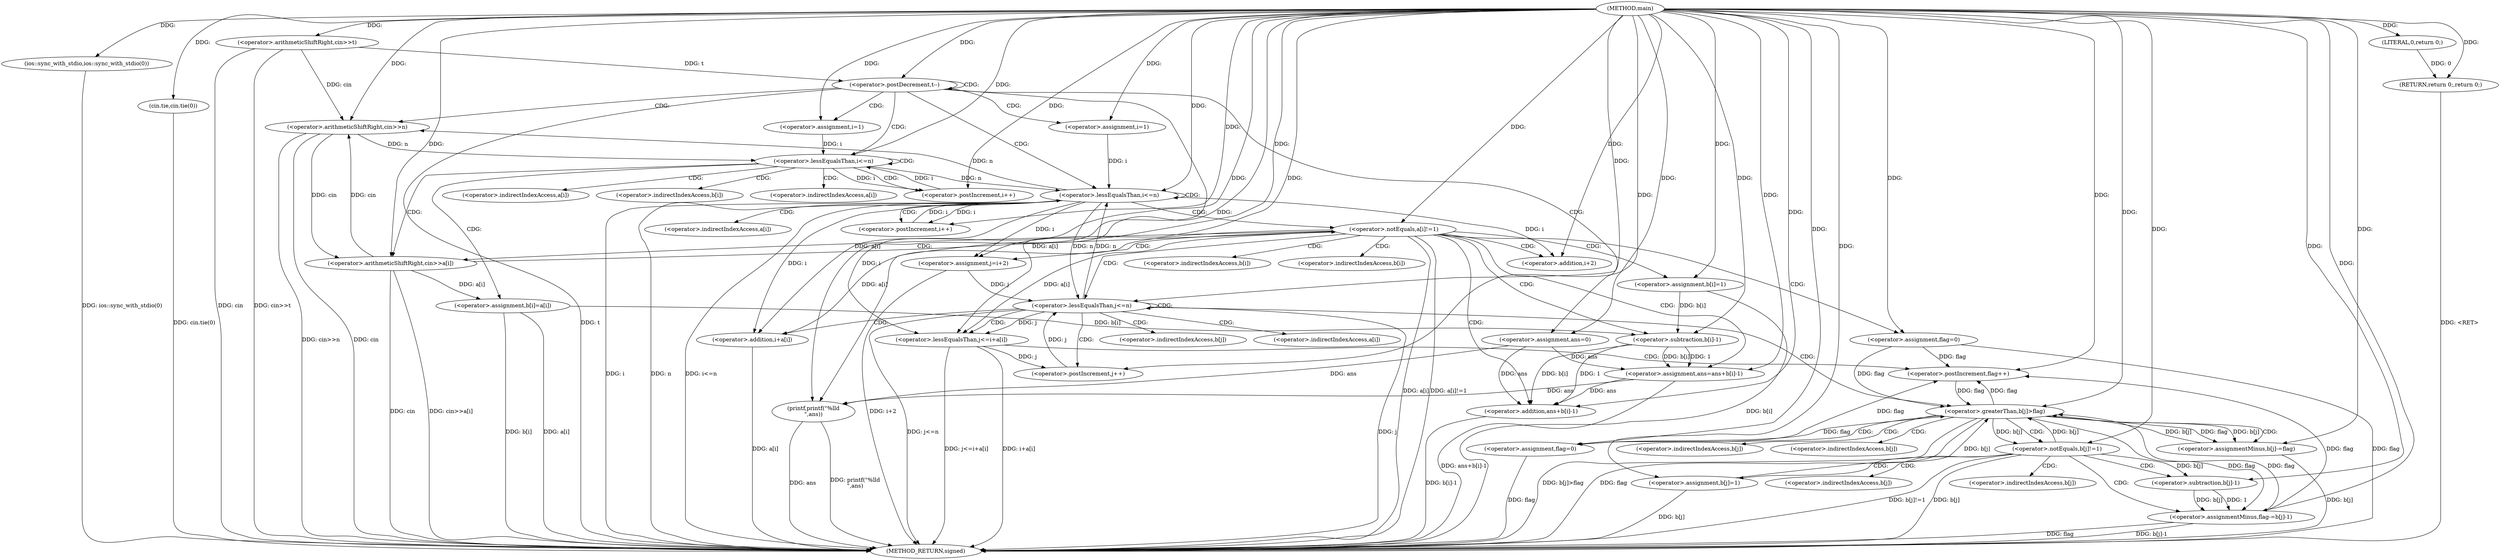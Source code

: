 digraph "main" {  
"1000106" [label = "(METHOD,main)" ]
"1000249" [label = "(METHOD_RETURN,signed)" ]
"1000108" [label = "(ios::sync_with_stdio,ios::sync_with_stdio(0))" ]
"1000110" [label = "(cin.tie,cin.tie(0))" ]
"1000112" [label = "(<operator>.arithmeticShiftRight,cin>>t)" ]
"1000247" [label = "(RETURN,return 0;,return 0;)" ]
"1000116" [label = "(<operator>.postDecrement,t--)" ]
"1000248" [label = "(LITERAL,0,return 0;)" ]
"1000119" [label = "(<operator>.arithmeticShiftRight,cin>>n)" ]
"1000146" [label = "(<operator>.assignment,ans=0)" ]
"1000244" [label = "(printf,printf(\"%lld\n\",ans))" ]
"1000124" [label = "(<operator>.assignment,i=1)" ]
"1000127" [label = "(<operator>.lessEqualsThan,i<=n)" ]
"1000130" [label = "(<operator>.postIncrement,i++)" ]
"1000151" [label = "(<operator>.assignment,i=1)" ]
"1000154" [label = "(<operator>.lessEqualsThan,i<=n)" ]
"1000157" [label = "(<operator>.postIncrement,i++)" ]
"1000133" [label = "(<operator>.arithmeticShiftRight,cin>>a[i])" ]
"1000138" [label = "(<operator>.assignment,b[i]=a[i])" ]
"1000161" [label = "(<operator>.notEquals,a[i]!=1)" ]
"1000167" [label = "(<operator>.assignment,ans=ans+b[i]-1)" ]
"1000177" [label = "(<operator>.assignment,flag=0)" ]
"1000239" [label = "(<operator>.assignment,b[i]=1)" ]
"1000182" [label = "(<operator>.assignment,j=i+2)" ]
"1000187" [label = "(<operator>.lessEqualsThan,j<=n)" ]
"1000190" [label = "(<operator>.postIncrement,j++)" ]
"1000169" [label = "(<operator>.addition,ans+b[i]-1)" ]
"1000171" [label = "(<operator>.subtraction,b[i]-1)" ]
"1000184" [label = "(<operator>.addition,i+2)" ]
"1000194" [label = "(<operator>.lessEqualsThan,j<=i+a[i])" ]
"1000201" [label = "(<operator>.postIncrement,flag++)" ]
"1000204" [label = "(<operator>.greaterThan,b[j]>flag)" ]
"1000210" [label = "(<operator>.assignmentMinus,b[j]-=flag)" ]
"1000215" [label = "(<operator>.assignment,flag=0)" ]
"1000196" [label = "(<operator>.addition,i+a[i])" ]
"1000221" [label = "(<operator>.notEquals,b[j]!=1)" ]
"1000227" [label = "(<operator>.assignmentMinus,flag-=b[j]-1)" ]
"1000234" [label = "(<operator>.assignment,b[j]=1)" ]
"1000229" [label = "(<operator>.subtraction,b[j]-1)" ]
"1000135" [label = "(<operator>.indirectIndexAccess,a[i])" ]
"1000139" [label = "(<operator>.indirectIndexAccess,b[i])" ]
"1000142" [label = "(<operator>.indirectIndexAccess,a[i])" ]
"1000162" [label = "(<operator>.indirectIndexAccess,a[i])" ]
"1000240" [label = "(<operator>.indirectIndexAccess,b[i])" ]
"1000172" [label = "(<operator>.indirectIndexAccess,b[i])" ]
"1000205" [label = "(<operator>.indirectIndexAccess,b[j])" ]
"1000198" [label = "(<operator>.indirectIndexAccess,a[i])" ]
"1000211" [label = "(<operator>.indirectIndexAccess,b[j])" ]
"1000222" [label = "(<operator>.indirectIndexAccess,b[j])" ]
"1000235" [label = "(<operator>.indirectIndexAccess,b[j])" ]
"1000230" [label = "(<operator>.indirectIndexAccess,b[j])" ]
  "1000247" -> "1000249"  [ label = "DDG: <RET>"] 
  "1000108" -> "1000249"  [ label = "DDG: ios::sync_with_stdio(0)"] 
  "1000110" -> "1000249"  [ label = "DDG: cin.tie(0)"] 
  "1000112" -> "1000249"  [ label = "DDG: cin"] 
  "1000112" -> "1000249"  [ label = "DDG: cin>>t"] 
  "1000116" -> "1000249"  [ label = "DDG: t"] 
  "1000119" -> "1000249"  [ label = "DDG: cin"] 
  "1000119" -> "1000249"  [ label = "DDG: cin>>n"] 
  "1000154" -> "1000249"  [ label = "DDG: i"] 
  "1000154" -> "1000249"  [ label = "DDG: n"] 
  "1000154" -> "1000249"  [ label = "DDG: i<=n"] 
  "1000244" -> "1000249"  [ label = "DDG: ans"] 
  "1000244" -> "1000249"  [ label = "DDG: printf(\"%lld\n\",ans)"] 
  "1000161" -> "1000249"  [ label = "DDG: a[i]"] 
  "1000161" -> "1000249"  [ label = "DDG: a[i]!=1"] 
  "1000169" -> "1000249"  [ label = "DDG: b[i]-1"] 
  "1000167" -> "1000249"  [ label = "DDG: ans+b[i]-1"] 
  "1000177" -> "1000249"  [ label = "DDG: flag"] 
  "1000182" -> "1000249"  [ label = "DDG: i+2"] 
  "1000187" -> "1000249"  [ label = "DDG: j"] 
  "1000187" -> "1000249"  [ label = "DDG: j<=n"] 
  "1000239" -> "1000249"  [ label = "DDG: b[i]"] 
  "1000196" -> "1000249"  [ label = "DDG: a[i]"] 
  "1000194" -> "1000249"  [ label = "DDG: i+a[i]"] 
  "1000194" -> "1000249"  [ label = "DDG: j<=i+a[i]"] 
  "1000204" -> "1000249"  [ label = "DDG: flag"] 
  "1000204" -> "1000249"  [ label = "DDG: b[j]>flag"] 
  "1000221" -> "1000249"  [ label = "DDG: b[j]"] 
  "1000221" -> "1000249"  [ label = "DDG: b[j]!=1"] 
  "1000227" -> "1000249"  [ label = "DDG: flag"] 
  "1000227" -> "1000249"  [ label = "DDG: b[j]-1"] 
  "1000234" -> "1000249"  [ label = "DDG: b[j]"] 
  "1000210" -> "1000249"  [ label = "DDG: b[j]"] 
  "1000215" -> "1000249"  [ label = "DDG: flag"] 
  "1000133" -> "1000249"  [ label = "DDG: cin"] 
  "1000133" -> "1000249"  [ label = "DDG: cin>>a[i]"] 
  "1000138" -> "1000249"  [ label = "DDG: b[i]"] 
  "1000138" -> "1000249"  [ label = "DDG: a[i]"] 
  "1000248" -> "1000247"  [ label = "DDG: 0"] 
  "1000106" -> "1000247"  [ label = "DDG: "] 
  "1000106" -> "1000108"  [ label = "DDG: "] 
  "1000106" -> "1000110"  [ label = "DDG: "] 
  "1000106" -> "1000112"  [ label = "DDG: "] 
  "1000106" -> "1000248"  [ label = "DDG: "] 
  "1000112" -> "1000116"  [ label = "DDG: t"] 
  "1000106" -> "1000116"  [ label = "DDG: "] 
  "1000106" -> "1000146"  [ label = "DDG: "] 
  "1000112" -> "1000119"  [ label = "DDG: cin"] 
  "1000133" -> "1000119"  [ label = "DDG: cin"] 
  "1000106" -> "1000119"  [ label = "DDG: "] 
  "1000154" -> "1000119"  [ label = "DDG: n"] 
  "1000106" -> "1000124"  [ label = "DDG: "] 
  "1000106" -> "1000151"  [ label = "DDG: "] 
  "1000106" -> "1000244"  [ label = "DDG: "] 
  "1000146" -> "1000244"  [ label = "DDG: ans"] 
  "1000167" -> "1000244"  [ label = "DDG: ans"] 
  "1000124" -> "1000127"  [ label = "DDG: i"] 
  "1000130" -> "1000127"  [ label = "DDG: i"] 
  "1000106" -> "1000127"  [ label = "DDG: "] 
  "1000119" -> "1000127"  [ label = "DDG: n"] 
  "1000127" -> "1000130"  [ label = "DDG: i"] 
  "1000106" -> "1000130"  [ label = "DDG: "] 
  "1000133" -> "1000138"  [ label = "DDG: a[i]"] 
  "1000151" -> "1000154"  [ label = "DDG: i"] 
  "1000157" -> "1000154"  [ label = "DDG: i"] 
  "1000106" -> "1000154"  [ label = "DDG: "] 
  "1000127" -> "1000154"  [ label = "DDG: n"] 
  "1000187" -> "1000154"  [ label = "DDG: n"] 
  "1000154" -> "1000157"  [ label = "DDG: i"] 
  "1000106" -> "1000157"  [ label = "DDG: "] 
  "1000119" -> "1000133"  [ label = "DDG: cin"] 
  "1000106" -> "1000133"  [ label = "DDG: "] 
  "1000161" -> "1000133"  [ label = "DDG: a[i]"] 
  "1000133" -> "1000161"  [ label = "DDG: a[i]"] 
  "1000106" -> "1000161"  [ label = "DDG: "] 
  "1000146" -> "1000167"  [ label = "DDG: ans"] 
  "1000106" -> "1000167"  [ label = "DDG: "] 
  "1000171" -> "1000167"  [ label = "DDG: b[i]"] 
  "1000171" -> "1000167"  [ label = "DDG: 1"] 
  "1000106" -> "1000177"  [ label = "DDG: "] 
  "1000106" -> "1000239"  [ label = "DDG: "] 
  "1000106" -> "1000182"  [ label = "DDG: "] 
  "1000154" -> "1000182"  [ label = "DDG: i"] 
  "1000146" -> "1000169"  [ label = "DDG: ans"] 
  "1000167" -> "1000169"  [ label = "DDG: ans"] 
  "1000106" -> "1000169"  [ label = "DDG: "] 
  "1000171" -> "1000169"  [ label = "DDG: b[i]"] 
  "1000171" -> "1000169"  [ label = "DDG: 1"] 
  "1000182" -> "1000187"  [ label = "DDG: j"] 
  "1000190" -> "1000187"  [ label = "DDG: j"] 
  "1000106" -> "1000187"  [ label = "DDG: "] 
  "1000154" -> "1000187"  [ label = "DDG: n"] 
  "1000194" -> "1000190"  [ label = "DDG: j"] 
  "1000106" -> "1000190"  [ label = "DDG: "] 
  "1000239" -> "1000171"  [ label = "DDG: b[i]"] 
  "1000138" -> "1000171"  [ label = "DDG: b[i]"] 
  "1000106" -> "1000171"  [ label = "DDG: "] 
  "1000154" -> "1000184"  [ label = "DDG: i"] 
  "1000106" -> "1000184"  [ label = "DDG: "] 
  "1000187" -> "1000194"  [ label = "DDG: j"] 
  "1000106" -> "1000194"  [ label = "DDG: "] 
  "1000161" -> "1000194"  [ label = "DDG: a[i]"] 
  "1000154" -> "1000194"  [ label = "DDG: i"] 
  "1000177" -> "1000201"  [ label = "DDG: flag"] 
  "1000204" -> "1000201"  [ label = "DDG: flag"] 
  "1000227" -> "1000201"  [ label = "DDG: flag"] 
  "1000215" -> "1000201"  [ label = "DDG: flag"] 
  "1000106" -> "1000201"  [ label = "DDG: "] 
  "1000221" -> "1000204"  [ label = "DDG: b[j]"] 
  "1000234" -> "1000204"  [ label = "DDG: b[j]"] 
  "1000210" -> "1000204"  [ label = "DDG: b[j]"] 
  "1000177" -> "1000204"  [ label = "DDG: flag"] 
  "1000201" -> "1000204"  [ label = "DDG: flag"] 
  "1000227" -> "1000204"  [ label = "DDG: flag"] 
  "1000215" -> "1000204"  [ label = "DDG: flag"] 
  "1000106" -> "1000204"  [ label = "DDG: "] 
  "1000204" -> "1000210"  [ label = "DDG: flag"] 
  "1000106" -> "1000210"  [ label = "DDG: "] 
  "1000106" -> "1000215"  [ label = "DDG: "] 
  "1000106" -> "1000196"  [ label = "DDG: "] 
  "1000154" -> "1000196"  [ label = "DDG: i"] 
  "1000161" -> "1000196"  [ label = "DDG: a[i]"] 
  "1000204" -> "1000210"  [ label = "DDG: b[j]"] 
  "1000204" -> "1000221"  [ label = "DDG: b[j]"] 
  "1000106" -> "1000221"  [ label = "DDG: "] 
  "1000229" -> "1000227"  [ label = "DDG: b[j]"] 
  "1000229" -> "1000227"  [ label = "DDG: 1"] 
  "1000106" -> "1000234"  [ label = "DDG: "] 
  "1000204" -> "1000227"  [ label = "DDG: flag"] 
  "1000106" -> "1000227"  [ label = "DDG: "] 
  "1000221" -> "1000229"  [ label = "DDG: b[j]"] 
  "1000106" -> "1000229"  [ label = "DDG: "] 
  "1000116" -> "1000127"  [ label = "CDG: "] 
  "1000116" -> "1000244"  [ label = "CDG: "] 
  "1000116" -> "1000116"  [ label = "CDG: "] 
  "1000116" -> "1000154"  [ label = "CDG: "] 
  "1000116" -> "1000151"  [ label = "CDG: "] 
  "1000116" -> "1000146"  [ label = "CDG: "] 
  "1000116" -> "1000119"  [ label = "CDG: "] 
  "1000116" -> "1000124"  [ label = "CDG: "] 
  "1000127" -> "1000127"  [ label = "CDG: "] 
  "1000127" -> "1000142"  [ label = "CDG: "] 
  "1000127" -> "1000139"  [ label = "CDG: "] 
  "1000127" -> "1000133"  [ label = "CDG: "] 
  "1000127" -> "1000130"  [ label = "CDG: "] 
  "1000127" -> "1000138"  [ label = "CDG: "] 
  "1000127" -> "1000135"  [ label = "CDG: "] 
  "1000154" -> "1000161"  [ label = "CDG: "] 
  "1000154" -> "1000157"  [ label = "CDG: "] 
  "1000154" -> "1000154"  [ label = "CDG: "] 
  "1000154" -> "1000162"  [ label = "CDG: "] 
  "1000161" -> "1000182"  [ label = "CDG: "] 
  "1000161" -> "1000167"  [ label = "CDG: "] 
  "1000161" -> "1000240"  [ label = "CDG: "] 
  "1000161" -> "1000187"  [ label = "CDG: "] 
  "1000161" -> "1000239"  [ label = "CDG: "] 
  "1000161" -> "1000172"  [ label = "CDG: "] 
  "1000161" -> "1000169"  [ label = "CDG: "] 
  "1000161" -> "1000171"  [ label = "CDG: "] 
  "1000161" -> "1000184"  [ label = "CDG: "] 
  "1000161" -> "1000177"  [ label = "CDG: "] 
  "1000187" -> "1000204"  [ label = "CDG: "] 
  "1000187" -> "1000190"  [ label = "CDG: "] 
  "1000187" -> "1000194"  [ label = "CDG: "] 
  "1000187" -> "1000198"  [ label = "CDG: "] 
  "1000187" -> "1000187"  [ label = "CDG: "] 
  "1000187" -> "1000196"  [ label = "CDG: "] 
  "1000187" -> "1000205"  [ label = "CDG: "] 
  "1000194" -> "1000201"  [ label = "CDG: "] 
  "1000204" -> "1000211"  [ label = "CDG: "] 
  "1000204" -> "1000221"  [ label = "CDG: "] 
  "1000204" -> "1000210"  [ label = "CDG: "] 
  "1000204" -> "1000222"  [ label = "CDG: "] 
  "1000204" -> "1000215"  [ label = "CDG: "] 
  "1000221" -> "1000227"  [ label = "CDG: "] 
  "1000221" -> "1000235"  [ label = "CDG: "] 
  "1000221" -> "1000229"  [ label = "CDG: "] 
  "1000221" -> "1000230"  [ label = "CDG: "] 
  "1000221" -> "1000234"  [ label = "CDG: "] 
}
